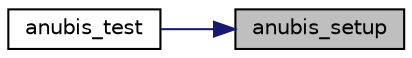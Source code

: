 digraph "anubis_setup"
{
 // LATEX_PDF_SIZE
  edge [fontname="Helvetica",fontsize="10",labelfontname="Helvetica",labelfontsize="10"];
  node [fontname="Helvetica",fontsize="10",shape=record];
  rankdir="RL";
  Node18 [label="anubis_setup",height=0.2,width=0.4,color="black", fillcolor="grey75", style="filled", fontcolor="black",tooltip="Initialize the Anubis block cipher."];
  Node18 -> Node19 [dir="back",color="midnightblue",fontsize="10",style="solid",fontname="Helvetica"];
  Node19 [label="anubis_test",height=0.2,width=0.4,color="black", fillcolor="white", style="filled",URL="$anubis_8c.html#a81f0af86ef06366e1ba31ddf293e9261",tooltip="Performs a self-test of the Anubis block cipher."];
}
